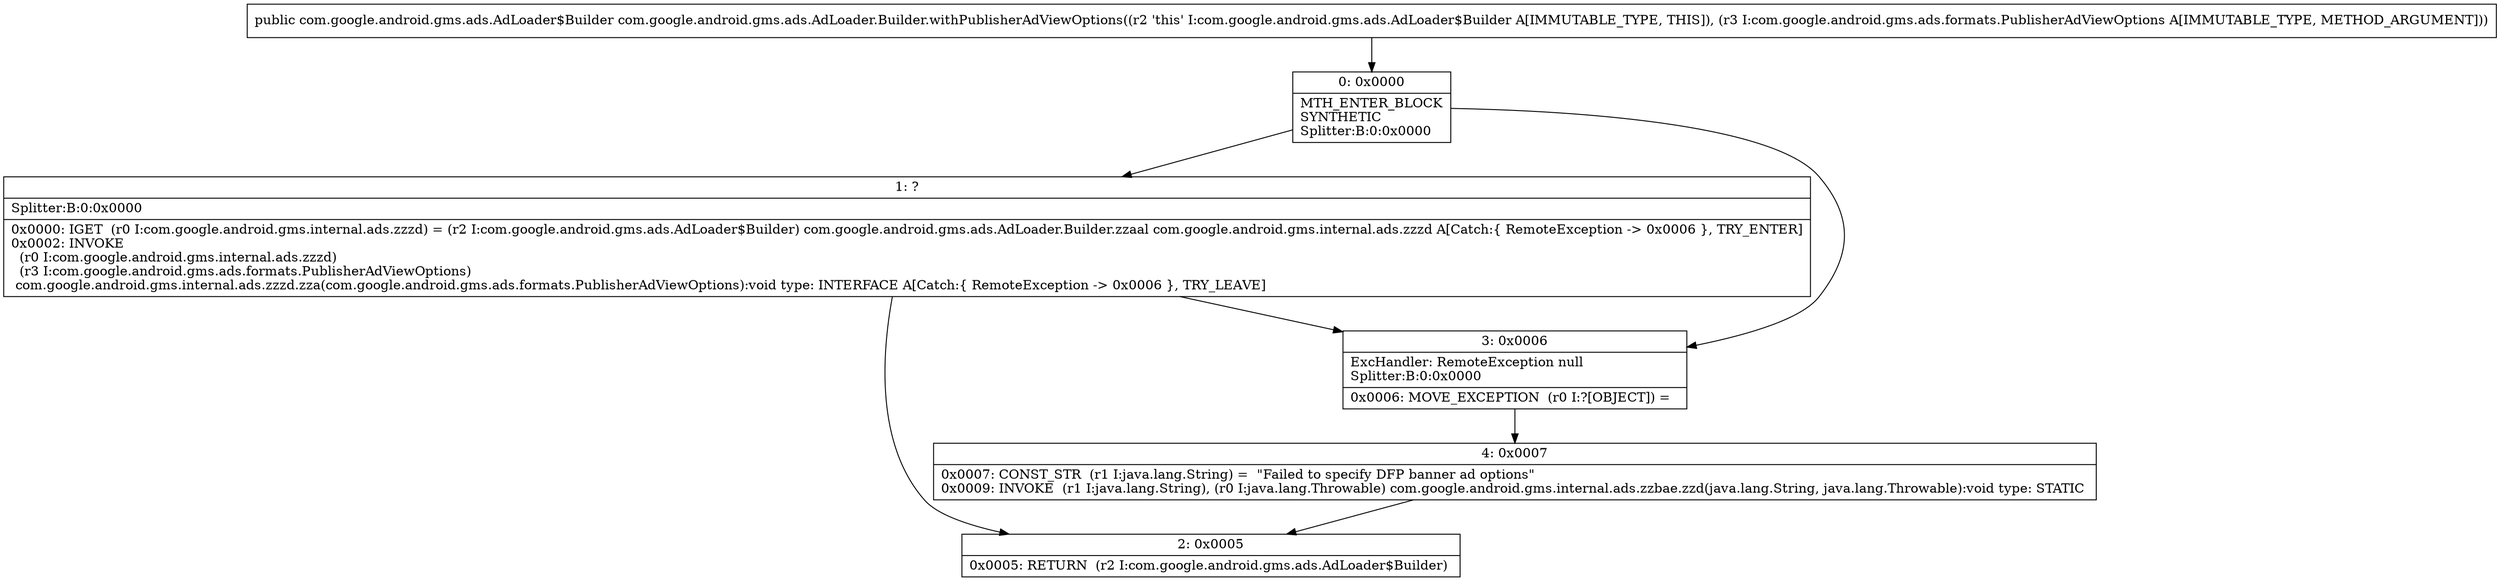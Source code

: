 digraph "CFG forcom.google.android.gms.ads.AdLoader.Builder.withPublisherAdViewOptions(Lcom\/google\/android\/gms\/ads\/formats\/PublisherAdViewOptions;)Lcom\/google\/android\/gms\/ads\/AdLoader$Builder;" {
Node_0 [shape=record,label="{0\:\ 0x0000|MTH_ENTER_BLOCK\lSYNTHETIC\lSplitter:B:0:0x0000\l}"];
Node_1 [shape=record,label="{1\:\ ?|Splitter:B:0:0x0000\l|0x0000: IGET  (r0 I:com.google.android.gms.internal.ads.zzzd) = (r2 I:com.google.android.gms.ads.AdLoader$Builder) com.google.android.gms.ads.AdLoader.Builder.zzaal com.google.android.gms.internal.ads.zzzd A[Catch:\{ RemoteException \-\> 0x0006 \}, TRY_ENTER]\l0x0002: INVOKE  \l  (r0 I:com.google.android.gms.internal.ads.zzzd)\l  (r3 I:com.google.android.gms.ads.formats.PublisherAdViewOptions)\l com.google.android.gms.internal.ads.zzzd.zza(com.google.android.gms.ads.formats.PublisherAdViewOptions):void type: INTERFACE A[Catch:\{ RemoteException \-\> 0x0006 \}, TRY_LEAVE]\l}"];
Node_2 [shape=record,label="{2\:\ 0x0005|0x0005: RETURN  (r2 I:com.google.android.gms.ads.AdLoader$Builder) \l}"];
Node_3 [shape=record,label="{3\:\ 0x0006|ExcHandler: RemoteException null\lSplitter:B:0:0x0000\l|0x0006: MOVE_EXCEPTION  (r0 I:?[OBJECT]) =  \l}"];
Node_4 [shape=record,label="{4\:\ 0x0007|0x0007: CONST_STR  (r1 I:java.lang.String) =  \"Failed to specify DFP banner ad options\" \l0x0009: INVOKE  (r1 I:java.lang.String), (r0 I:java.lang.Throwable) com.google.android.gms.internal.ads.zzbae.zzd(java.lang.String, java.lang.Throwable):void type: STATIC \l}"];
MethodNode[shape=record,label="{public com.google.android.gms.ads.AdLoader$Builder com.google.android.gms.ads.AdLoader.Builder.withPublisherAdViewOptions((r2 'this' I:com.google.android.gms.ads.AdLoader$Builder A[IMMUTABLE_TYPE, THIS]), (r3 I:com.google.android.gms.ads.formats.PublisherAdViewOptions A[IMMUTABLE_TYPE, METHOD_ARGUMENT])) }"];
MethodNode -> Node_0;
Node_0 -> Node_1;
Node_0 -> Node_3;
Node_1 -> Node_2;
Node_1 -> Node_3;
Node_3 -> Node_4;
Node_4 -> Node_2;
}

